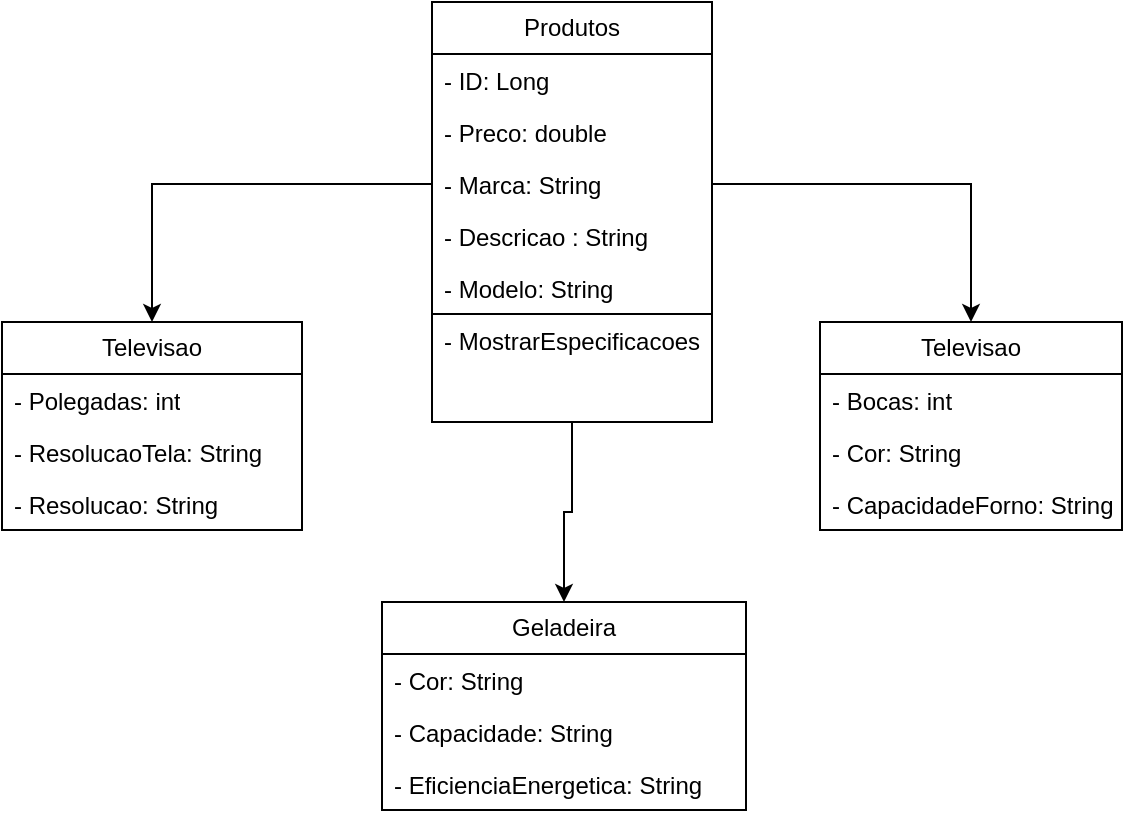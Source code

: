 <mxfile version="24.0.6" type="device">
  <diagram name="Page-1" id="hY0zUJ6VUOVp_ipFEQ9G">
    <mxGraphModel dx="819" dy="471" grid="1" gridSize="10" guides="1" tooltips="1" connect="1" arrows="1" fold="1" page="1" pageScale="1" pageWidth="850" pageHeight="1100" math="0" shadow="0">
      <root>
        <mxCell id="0" />
        <mxCell id="1" parent="0" />
        <mxCell id="A0ErhaT3o3X4rKwPV9Aq-17" style="edgeStyle=orthogonalEdgeStyle;rounded=0;orthogonalLoop=1;jettySize=auto;html=1;" edge="1" parent="1" source="A0ErhaT3o3X4rKwPV9Aq-2" target="A0ErhaT3o3X4rKwPV9Aq-14">
          <mxGeometry relative="1" as="geometry" />
        </mxCell>
        <mxCell id="A0ErhaT3o3X4rKwPV9Aq-2" value="Produtos" style="swimlane;fontStyle=0;childLayout=stackLayout;horizontal=1;startSize=26;fillColor=none;horizontalStack=0;resizeParent=1;resizeParentMax=0;resizeLast=0;collapsible=1;marginBottom=0;whiteSpace=wrap;html=1;" vertex="1" parent="1">
          <mxGeometry x="355" y="30" width="140" height="210" as="geometry" />
        </mxCell>
        <mxCell id="A0ErhaT3o3X4rKwPV9Aq-3" value="- ID: Long" style="text;strokeColor=none;fillColor=none;align=left;verticalAlign=top;spacingLeft=4;spacingRight=4;overflow=hidden;rotatable=0;points=[[0,0.5],[1,0.5]];portConstraint=eastwest;whiteSpace=wrap;html=1;" vertex="1" parent="A0ErhaT3o3X4rKwPV9Aq-2">
          <mxGeometry y="26" width="140" height="26" as="geometry" />
        </mxCell>
        <mxCell id="A0ErhaT3o3X4rKwPV9Aq-4" value="- Preco: double" style="text;strokeColor=none;fillColor=none;align=left;verticalAlign=top;spacingLeft=4;spacingRight=4;overflow=hidden;rotatable=0;points=[[0,0.5],[1,0.5]];portConstraint=eastwest;whiteSpace=wrap;html=1;" vertex="1" parent="A0ErhaT3o3X4rKwPV9Aq-2">
          <mxGeometry y="52" width="140" height="26" as="geometry" />
        </mxCell>
        <mxCell id="A0ErhaT3o3X4rKwPV9Aq-6" value="- Marca: String" style="text;strokeColor=none;fillColor=none;align=left;verticalAlign=top;spacingLeft=4;spacingRight=4;overflow=hidden;rotatable=0;points=[[0,0.5],[1,0.5]];portConstraint=eastwest;whiteSpace=wrap;html=1;" vertex="1" parent="A0ErhaT3o3X4rKwPV9Aq-2">
          <mxGeometry y="78" width="140" height="26" as="geometry" />
        </mxCell>
        <mxCell id="A0ErhaT3o3X4rKwPV9Aq-5" value="- Descricao : String" style="text;strokeColor=none;fillColor=none;align=left;verticalAlign=top;spacingLeft=4;spacingRight=4;overflow=hidden;rotatable=0;points=[[0,0.5],[1,0.5]];portConstraint=eastwest;whiteSpace=wrap;html=1;" vertex="1" parent="A0ErhaT3o3X4rKwPV9Aq-2">
          <mxGeometry y="104" width="140" height="26" as="geometry" />
        </mxCell>
        <mxCell id="A0ErhaT3o3X4rKwPV9Aq-24" value="- Modelo: String" style="text;strokeColor=none;fillColor=none;align=left;verticalAlign=top;spacingLeft=4;spacingRight=4;overflow=hidden;rotatable=0;points=[[0,0.5],[1,0.5]];portConstraint=eastwest;whiteSpace=wrap;html=1;" vertex="1" parent="A0ErhaT3o3X4rKwPV9Aq-2">
          <mxGeometry y="130" width="140" height="26" as="geometry" />
        </mxCell>
        <mxCell id="A0ErhaT3o3X4rKwPV9Aq-12" value="- MostrarEspecificacoes" style="text;strokeColor=default;fillColor=none;align=left;verticalAlign=top;spacingLeft=4;spacingRight=4;overflow=hidden;rotatable=0;points=[[0,0.5],[1,0.5]];portConstraint=eastwest;whiteSpace=wrap;html=1;" vertex="1" parent="A0ErhaT3o3X4rKwPV9Aq-2">
          <mxGeometry y="156" width="140" height="54" as="geometry" />
        </mxCell>
        <mxCell id="A0ErhaT3o3X4rKwPV9Aq-7" value="Televisao" style="swimlane;fontStyle=0;childLayout=stackLayout;horizontal=1;startSize=26;fillColor=none;horizontalStack=0;resizeParent=1;resizeParentMax=0;resizeLast=0;collapsible=1;marginBottom=0;whiteSpace=wrap;html=1;" vertex="1" parent="1">
          <mxGeometry x="140" y="190" width="150" height="104" as="geometry" />
        </mxCell>
        <mxCell id="A0ErhaT3o3X4rKwPV9Aq-8" value="- Polegadas: int" style="text;strokeColor=none;fillColor=none;align=left;verticalAlign=top;spacingLeft=4;spacingRight=4;overflow=hidden;rotatable=0;points=[[0,0.5],[1,0.5]];portConstraint=eastwest;whiteSpace=wrap;html=1;" vertex="1" parent="A0ErhaT3o3X4rKwPV9Aq-7">
          <mxGeometry y="26" width="150" height="26" as="geometry" />
        </mxCell>
        <mxCell id="A0ErhaT3o3X4rKwPV9Aq-23" value="- ResolucaoTela: String" style="text;strokeColor=none;fillColor=none;align=left;verticalAlign=top;spacingLeft=4;spacingRight=4;overflow=hidden;rotatable=0;points=[[0,0.5],[1,0.5]];portConstraint=eastwest;whiteSpace=wrap;html=1;" vertex="1" parent="A0ErhaT3o3X4rKwPV9Aq-7">
          <mxGeometry y="52" width="150" height="26" as="geometry" />
        </mxCell>
        <mxCell id="A0ErhaT3o3X4rKwPV9Aq-9" value="- Resolucao: String" style="text;strokeColor=none;fillColor=none;align=left;verticalAlign=top;spacingLeft=4;spacingRight=4;overflow=hidden;rotatable=0;points=[[0,0.5],[1,0.5]];portConstraint=eastwest;whiteSpace=wrap;html=1;" vertex="1" parent="A0ErhaT3o3X4rKwPV9Aq-7">
          <mxGeometry y="78" width="150" height="26" as="geometry" />
        </mxCell>
        <mxCell id="A0ErhaT3o3X4rKwPV9Aq-13" style="edgeStyle=orthogonalEdgeStyle;rounded=0;orthogonalLoop=1;jettySize=auto;html=1;entryX=0.5;entryY=0;entryDx=0;entryDy=0;" edge="1" parent="1" source="A0ErhaT3o3X4rKwPV9Aq-6" target="A0ErhaT3o3X4rKwPV9Aq-7">
          <mxGeometry relative="1" as="geometry" />
        </mxCell>
        <mxCell id="A0ErhaT3o3X4rKwPV9Aq-14" value="Geladeira" style="swimlane;fontStyle=0;childLayout=stackLayout;horizontal=1;startSize=26;fillColor=none;horizontalStack=0;resizeParent=1;resizeParentMax=0;resizeLast=0;collapsible=1;marginBottom=0;whiteSpace=wrap;html=1;" vertex="1" parent="1">
          <mxGeometry x="330" y="330" width="182" height="104" as="geometry" />
        </mxCell>
        <mxCell id="A0ErhaT3o3X4rKwPV9Aq-15" value="- Cor: String" style="text;strokeColor=none;fillColor=none;align=left;verticalAlign=top;spacingLeft=4;spacingRight=4;overflow=hidden;rotatable=0;points=[[0,0.5],[1,0.5]];portConstraint=eastwest;whiteSpace=wrap;html=1;" vertex="1" parent="A0ErhaT3o3X4rKwPV9Aq-14">
          <mxGeometry y="26" width="182" height="26" as="geometry" />
        </mxCell>
        <mxCell id="A0ErhaT3o3X4rKwPV9Aq-18" value="- Capacidade: String&lt;div&gt;&lt;br&gt;&lt;/div&gt;" style="text;strokeColor=none;fillColor=none;align=left;verticalAlign=top;spacingLeft=4;spacingRight=4;overflow=hidden;rotatable=0;points=[[0,0.5],[1,0.5]];portConstraint=eastwest;whiteSpace=wrap;html=1;" vertex="1" parent="A0ErhaT3o3X4rKwPV9Aq-14">
          <mxGeometry y="52" width="182" height="26" as="geometry" />
        </mxCell>
        <mxCell id="A0ErhaT3o3X4rKwPV9Aq-16" value="- EficienciaEnergetica: String" style="text;strokeColor=none;fillColor=none;align=left;verticalAlign=top;spacingLeft=4;spacingRight=4;overflow=hidden;rotatable=0;points=[[0,0.5],[1,0.5]];portConstraint=eastwest;whiteSpace=wrap;html=1;" vertex="1" parent="A0ErhaT3o3X4rKwPV9Aq-14">
          <mxGeometry y="78" width="182" height="26" as="geometry" />
        </mxCell>
        <mxCell id="A0ErhaT3o3X4rKwPV9Aq-19" value="Televisao" style="swimlane;fontStyle=0;childLayout=stackLayout;horizontal=1;startSize=26;fillColor=none;horizontalStack=0;resizeParent=1;resizeParentMax=0;resizeLast=0;collapsible=1;marginBottom=0;whiteSpace=wrap;html=1;" vertex="1" parent="1">
          <mxGeometry x="549" y="190" width="151" height="104" as="geometry" />
        </mxCell>
        <mxCell id="A0ErhaT3o3X4rKwPV9Aq-20" value="- Bocas: int" style="text;strokeColor=none;fillColor=none;align=left;verticalAlign=top;spacingLeft=4;spacingRight=4;overflow=hidden;rotatable=0;points=[[0,0.5],[1,0.5]];portConstraint=eastwest;whiteSpace=wrap;html=1;" vertex="1" parent="A0ErhaT3o3X4rKwPV9Aq-19">
          <mxGeometry y="26" width="151" height="26" as="geometry" />
        </mxCell>
        <mxCell id="A0ErhaT3o3X4rKwPV9Aq-21" value="- Cor: String" style="text;strokeColor=none;fillColor=none;align=left;verticalAlign=top;spacingLeft=4;spacingRight=4;overflow=hidden;rotatable=0;points=[[0,0.5],[1,0.5]];portConstraint=eastwest;whiteSpace=wrap;html=1;" vertex="1" parent="A0ErhaT3o3X4rKwPV9Aq-19">
          <mxGeometry y="52" width="151" height="26" as="geometry" />
        </mxCell>
        <mxCell id="A0ErhaT3o3X4rKwPV9Aq-25" value="- CapacidadeForno: String" style="text;strokeColor=none;fillColor=none;align=left;verticalAlign=top;spacingLeft=4;spacingRight=4;overflow=hidden;rotatable=0;points=[[0,0.5],[1,0.5]];portConstraint=eastwest;whiteSpace=wrap;html=1;" vertex="1" parent="A0ErhaT3o3X4rKwPV9Aq-19">
          <mxGeometry y="78" width="151" height="26" as="geometry" />
        </mxCell>
        <mxCell id="A0ErhaT3o3X4rKwPV9Aq-22" style="edgeStyle=orthogonalEdgeStyle;rounded=0;orthogonalLoop=1;jettySize=auto;html=1;entryX=0.5;entryY=0;entryDx=0;entryDy=0;" edge="1" parent="1" source="A0ErhaT3o3X4rKwPV9Aq-6" target="A0ErhaT3o3X4rKwPV9Aq-19">
          <mxGeometry relative="1" as="geometry" />
        </mxCell>
      </root>
    </mxGraphModel>
  </diagram>
</mxfile>
